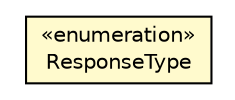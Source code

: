#!/usr/local/bin/dot
#
# Class diagram 
# Generated by UMLGraph version R5_6-24-gf6e263 (http://www.umlgraph.org/)
#

digraph G {
	edge [fontname="Helvetica",fontsize=10,labelfontname="Helvetica",labelfontsize=10];
	node [fontname="Helvetica",fontsize=10,shape=plaintext];
	nodesep=0.25;
	ranksep=0.5;
	// com.orientechnologies.orient.server.distributed.impl.task.ONewDeltaTaskResponse.ResponseType
	c4896261 [label=<<table title="com.orientechnologies.orient.server.distributed.impl.task.ONewDeltaTaskResponse.ResponseType" border="0" cellborder="1" cellspacing="0" cellpadding="2" port="p" bgcolor="lemonChiffon" href="./ONewDeltaTaskResponse.ResponseType.html">
		<tr><td><table border="0" cellspacing="0" cellpadding="1">
<tr><td align="center" balign="center"> &#171;enumeration&#187; </td></tr>
<tr><td align="center" balign="center"> ResponseType </td></tr>
		</table></td></tr>
		</table>>, URL="./ONewDeltaTaskResponse.ResponseType.html", fontname="Helvetica", fontcolor="black", fontsize=10.0];
}

